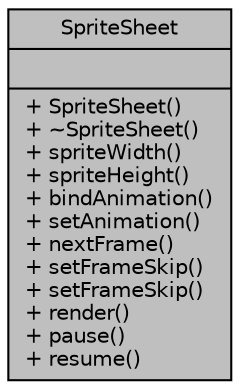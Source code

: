 digraph "SpriteSheet"
{
  edge [fontname="Helvetica",fontsize="10",labelfontname="Helvetica",labelfontsize="10"];
  node [fontname="Helvetica",fontsize="10",shape=record];
  Node1 [label="{SpriteSheet\n||+ SpriteSheet()\l+ ~SpriteSheet()\l+ spriteWidth()\l+ spriteHeight()\l+ bindAnimation()\l+ setAnimation()\l+ nextFrame()\l+ setFrameSkip()\l+ setFrameSkip()\l+ render()\l+ pause()\l+ resume()\l}",height=0.2,width=0.4,color="black", fillcolor="grey75", style="filled" fontcolor="black"];
}
